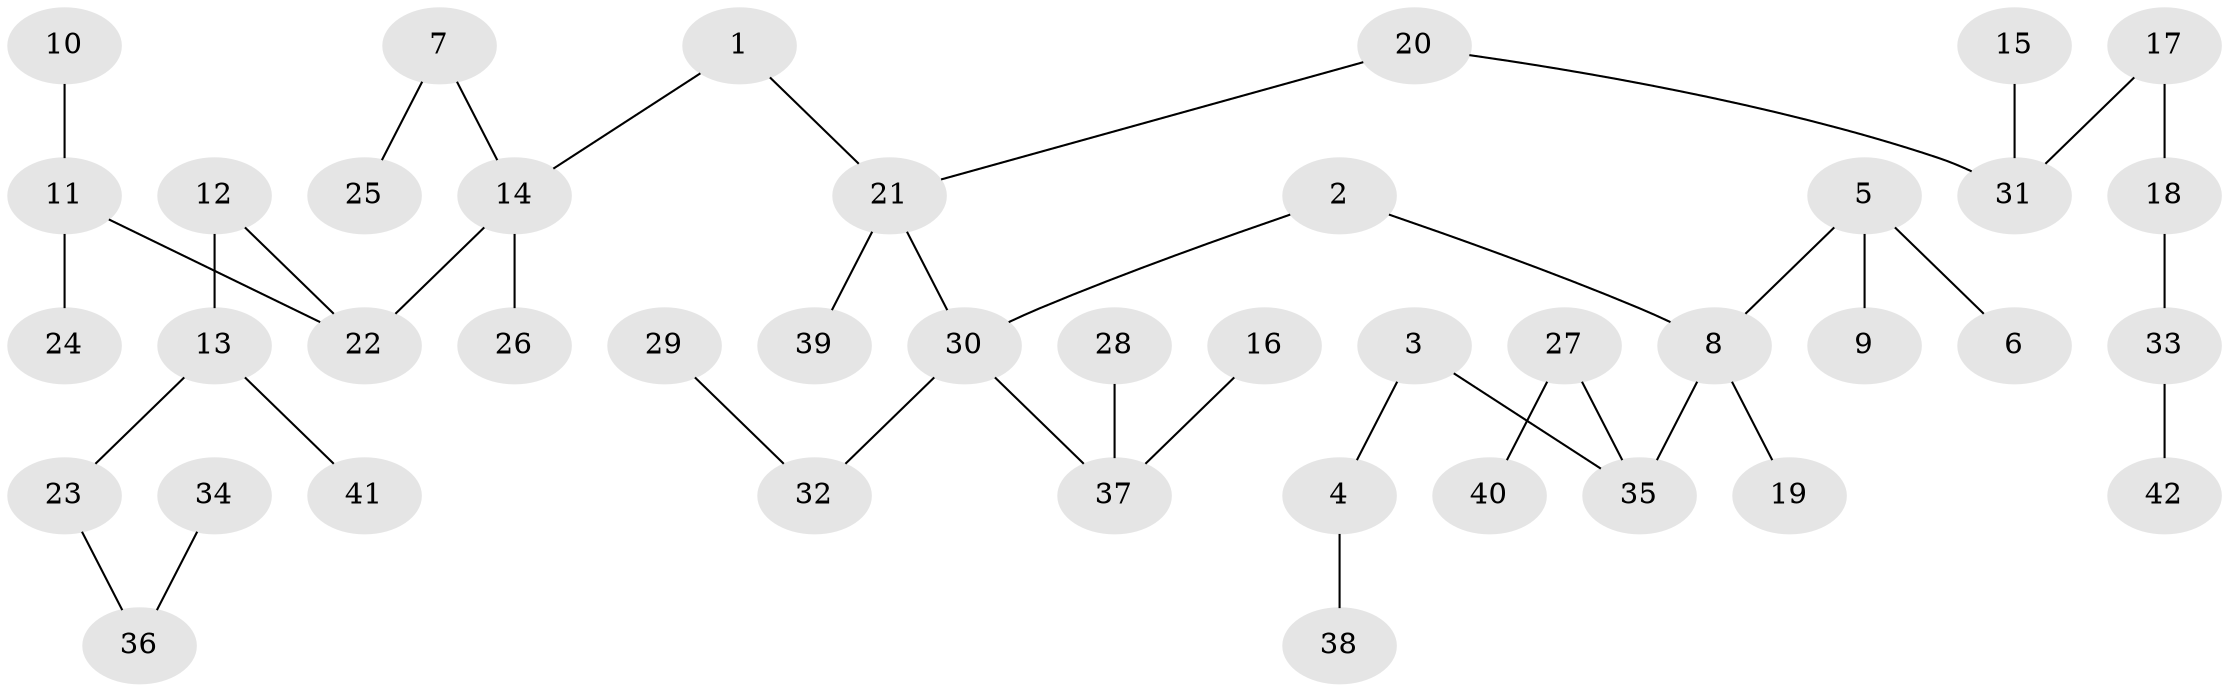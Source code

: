 // original degree distribution, {5: 0.07246376811594203, 3: 0.11594202898550725, 2: 0.2608695652173913, 4: 0.07246376811594203, 1: 0.4782608695652174}
// Generated by graph-tools (version 1.1) at 2025/35/03/04/25 23:35:59]
// undirected, 42 vertices, 41 edges
graph export_dot {
  node [color=gray90,style=filled];
  1;
  2;
  3;
  4;
  5;
  6;
  7;
  8;
  9;
  10;
  11;
  12;
  13;
  14;
  15;
  16;
  17;
  18;
  19;
  20;
  21;
  22;
  23;
  24;
  25;
  26;
  27;
  28;
  29;
  30;
  31;
  32;
  33;
  34;
  35;
  36;
  37;
  38;
  39;
  40;
  41;
  42;
  1 -- 14 [weight=1.0];
  1 -- 21 [weight=1.0];
  2 -- 8 [weight=1.0];
  2 -- 30 [weight=1.0];
  3 -- 4 [weight=1.0];
  3 -- 35 [weight=1.0];
  4 -- 38 [weight=1.0];
  5 -- 6 [weight=1.0];
  5 -- 8 [weight=1.0];
  5 -- 9 [weight=2.0];
  7 -- 14 [weight=1.0];
  7 -- 25 [weight=1.0];
  8 -- 19 [weight=1.0];
  8 -- 35 [weight=1.0];
  10 -- 11 [weight=1.0];
  11 -- 22 [weight=1.0];
  11 -- 24 [weight=1.0];
  12 -- 13 [weight=1.0];
  12 -- 22 [weight=1.0];
  13 -- 23 [weight=1.0];
  13 -- 41 [weight=1.0];
  14 -- 22 [weight=1.0];
  14 -- 26 [weight=1.0];
  15 -- 31 [weight=1.0];
  16 -- 37 [weight=1.0];
  17 -- 18 [weight=1.0];
  17 -- 31 [weight=1.0];
  18 -- 33 [weight=1.0];
  20 -- 21 [weight=1.0];
  20 -- 31 [weight=1.0];
  21 -- 30 [weight=1.0];
  21 -- 39 [weight=1.0];
  23 -- 36 [weight=1.0];
  27 -- 35 [weight=1.0];
  27 -- 40 [weight=1.0];
  28 -- 37 [weight=1.0];
  29 -- 32 [weight=1.0];
  30 -- 32 [weight=1.0];
  30 -- 37 [weight=1.0];
  33 -- 42 [weight=1.0];
  34 -- 36 [weight=1.0];
}
